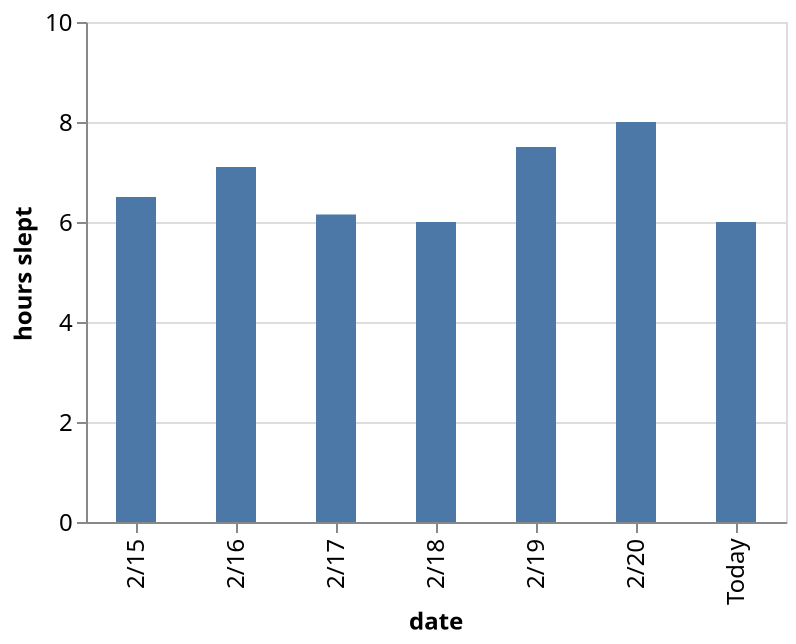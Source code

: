 {
  "config": {
    "view": {
      "continuousWidth": 400,
      "continuousHeight": 300
    },
    "axis": {
      "labelFontSize": 12,
      "titleFontSize": 12
    }
  },
  "data": {
    "name": "data-f5aa8050aacd2455481375b5a5ff3680"
  },
  "mark": {
    "type": "bar",
    "size": 20
  },
  "encoding": {
    "x": {
      "field": "date",
      "type": "nominal"
    },
    "y": {
      "field": "hours slept",
      "scale": {
        "domain": [
          0,
          10
        ]
      },
      "type": "quantitative"
    }
  },
  "height": 250,
  "width": 350,
  "$schema": "https://vega.github.io/schema/vega-lite/v5.json",
  "datasets": {
    "data-f5aa8050aacd2455481375b5a5ff3680": [
      {
        "date": "2/15",
        "hours slept": 6.5
      },
      {
        "date": "2/16",
        "hours slept": 7.1
      },
      {
        "date": "2/17",
        "hours slept": 6.15
      },
      {
        "date": "2/18",
        "hours slept": 6
      },
      {
        "date": "2/19",
        "hours slept": 7.5
      },
      {
        "date": "2/20",
        "hours slept": 8
      },
      {
        "date": "Today",
        "hours slept": 6
      }
    ]
  }
}